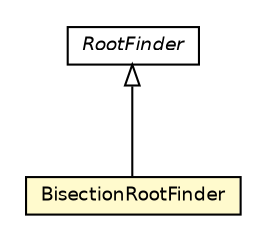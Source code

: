 #!/usr/local/bin/dot
#
# Class diagram 
# Generated by UMLGraph version 5.4 (http://www.umlgraph.org/)
#

digraph G {
	edge [fontname="Helvetica",fontsize=10,labelfontname="Helvetica",labelfontsize=10];
	node [fontname="Helvetica",fontsize=10,shape=plaintext];
	nodesep=0.25;
	ranksep=0.5;
	// jsl.utilities.rootfinding.RootFinder
	c39668 [label=<<table title="jsl.utilities.rootfinding.RootFinder" border="0" cellborder="1" cellspacing="0" cellpadding="2" port="p" href="./RootFinder.html">
		<tr><td><table border="0" cellspacing="0" cellpadding="1">
<tr><td align="center" balign="center"><font face="Helvetica-Oblique"> RootFinder </font></td></tr>
		</table></td></tr>
		</table>>, URL="./RootFinder.html", fontname="Helvetica", fontcolor="black", fontsize=9.0];
	// jsl.utilities.rootfinding.BisectionRootFinder
	c39672 [label=<<table title="jsl.utilities.rootfinding.BisectionRootFinder" border="0" cellborder="1" cellspacing="0" cellpadding="2" port="p" bgcolor="lemonChiffon" href="./BisectionRootFinder.html">
		<tr><td><table border="0" cellspacing="0" cellpadding="1">
<tr><td align="center" balign="center"> BisectionRootFinder </td></tr>
		</table></td></tr>
		</table>>, URL="./BisectionRootFinder.html", fontname="Helvetica", fontcolor="black", fontsize=9.0];
	//jsl.utilities.rootfinding.BisectionRootFinder extends jsl.utilities.rootfinding.RootFinder
	c39668:p -> c39672:p [dir=back,arrowtail=empty];
}

